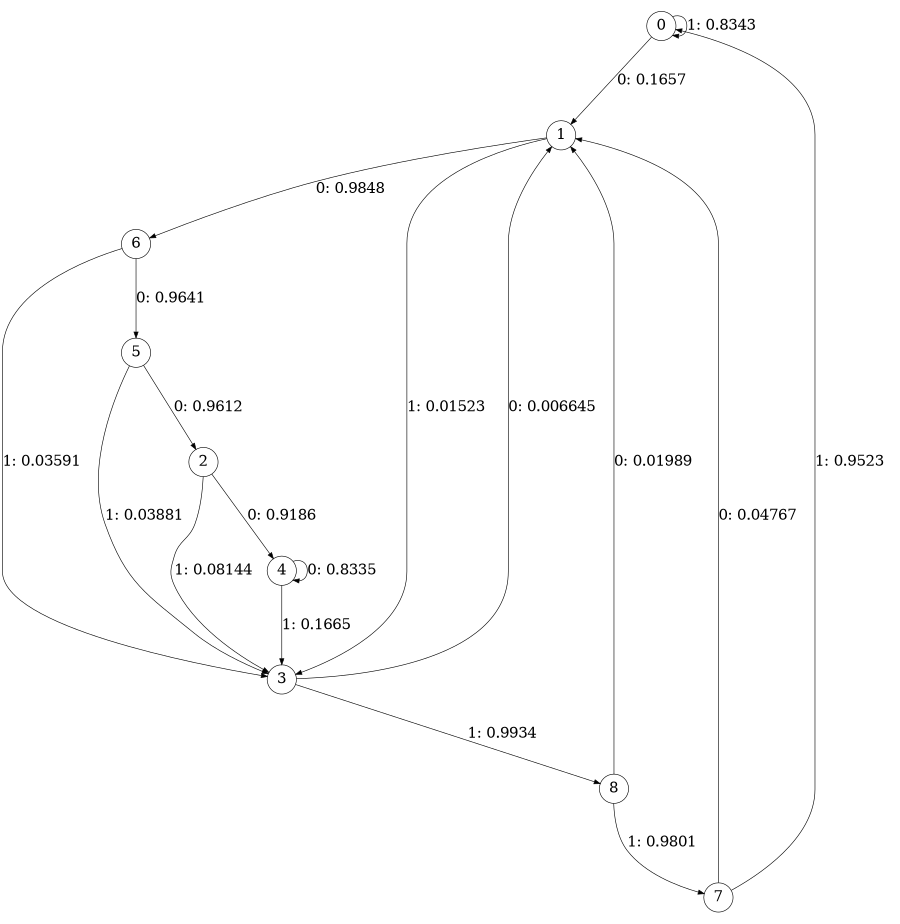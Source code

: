 digraph "ch2_random_short_L11" {
size = "6,8.5";
ratio = "fill";
node [shape = circle];
node [fontsize = 24];
edge [fontsize = 24];
0 -> 1 [label = "0: 0.1657   "];
0 -> 0 [label = "1: 0.8343   "];
1 -> 6 [label = "0: 0.9848   "];
1 -> 3 [label = "1: 0.01523  "];
2 -> 4 [label = "0: 0.9186   "];
2 -> 3 [label = "1: 0.08144  "];
3 -> 1 [label = "0: 0.006645  "];
3 -> 8 [label = "1: 0.9934   "];
4 -> 4 [label = "0: 0.8335   "];
4 -> 3 [label = "1: 0.1665   "];
5 -> 2 [label = "0: 0.9612   "];
5 -> 3 [label = "1: 0.03881  "];
6 -> 5 [label = "0: 0.9641   "];
6 -> 3 [label = "1: 0.03591  "];
7 -> 1 [label = "0: 0.04767  "];
7 -> 0 [label = "1: 0.9523   "];
8 -> 1 [label = "0: 0.01989  "];
8 -> 7 [label = "1: 0.9801   "];
}